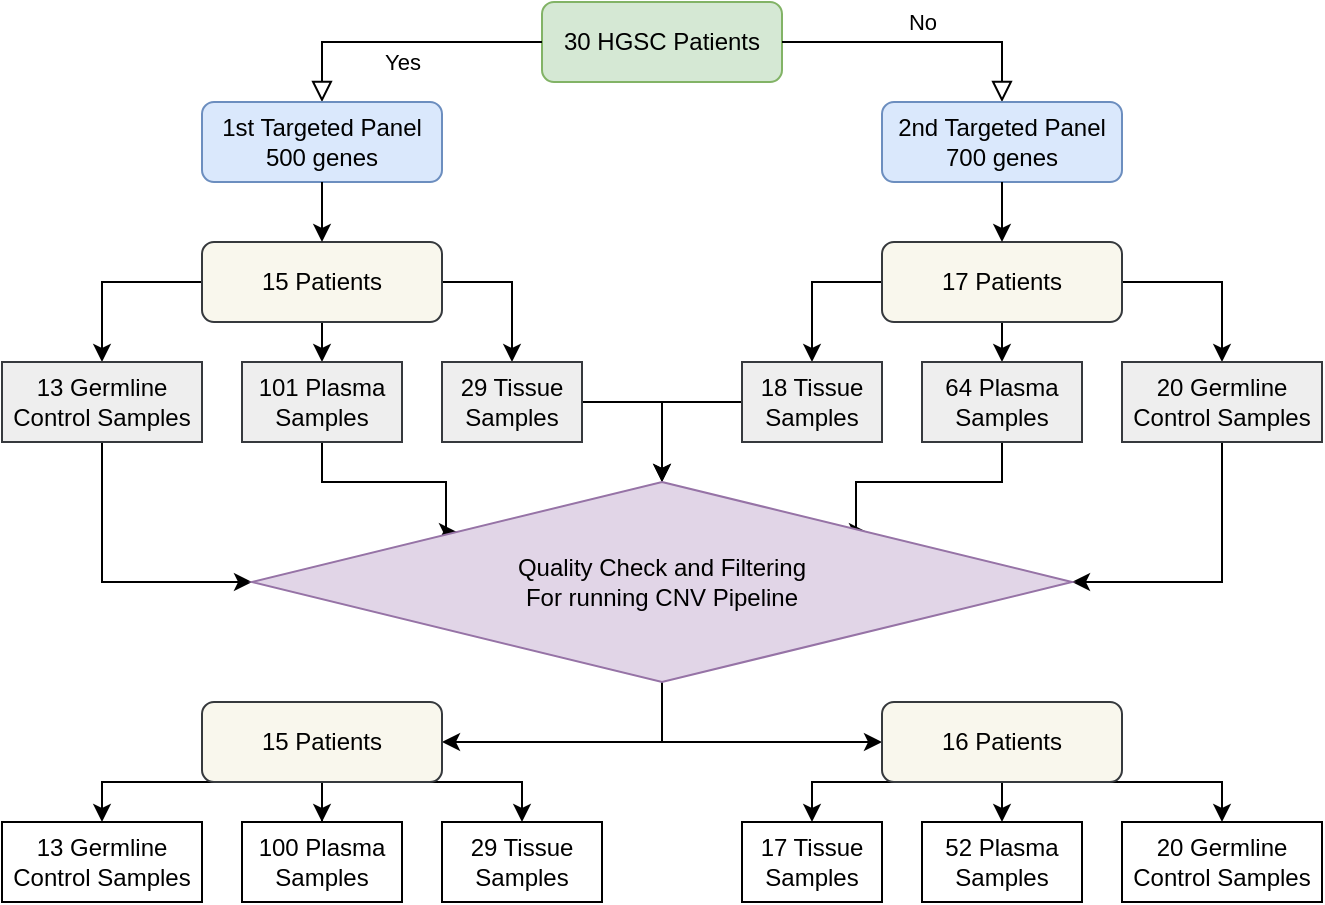 <mxfile version="20.5.1" type="github">
  <diagram id="C5RBs43oDa-KdzZeNtuy" name="Page-1">
    <mxGraphModel dx="1298" dy="840" grid="1" gridSize="10" guides="1" tooltips="1" connect="1" arrows="1" fold="1" page="1" pageScale="1" pageWidth="827" pageHeight="1169" math="0" shadow="0">
      <root>
        <mxCell id="WIyWlLk6GJQsqaUBKTNV-0" />
        <mxCell id="WIyWlLk6GJQsqaUBKTNV-1" parent="WIyWlLk6GJQsqaUBKTNV-0" />
        <mxCell id="WIyWlLk6GJQsqaUBKTNV-3" value="30 HGSC Patients" style="rounded=1;whiteSpace=wrap;html=1;fontSize=12;glass=0;strokeWidth=1;shadow=0;fillColor=#d5e8d4;strokeColor=#82b366;" parent="WIyWlLk6GJQsqaUBKTNV-1" vertex="1">
          <mxGeometry x="360" y="40" width="120" height="40" as="geometry" />
        </mxCell>
        <mxCell id="WIyWlLk6GJQsqaUBKTNV-5" value="No" style="edgeStyle=orthogonalEdgeStyle;rounded=0;html=1;jettySize=auto;orthogonalLoop=1;fontSize=11;endArrow=block;endFill=0;endSize=8;strokeWidth=1;shadow=0;labelBackgroundColor=none;exitX=1;exitY=0.5;exitDx=0;exitDy=0;" parent="WIyWlLk6GJQsqaUBKTNV-1" source="WIyWlLk6GJQsqaUBKTNV-3" target="WIyWlLk6GJQsqaUBKTNV-7" edge="1">
          <mxGeometry y="10" relative="1" as="geometry">
            <mxPoint as="offset" />
          </mxGeometry>
        </mxCell>
        <mxCell id="WIyWlLk6GJQsqaUBKTNV-7" value="2nd Targeted Panel&lt;br&gt;700 genes" style="rounded=1;whiteSpace=wrap;html=1;fontSize=12;glass=0;strokeWidth=1;shadow=0;fillColor=#dae8fc;strokeColor=#6c8ebf;" parent="WIyWlLk6GJQsqaUBKTNV-1" vertex="1">
          <mxGeometry x="530" y="90" width="120" height="40" as="geometry" />
        </mxCell>
        <mxCell id="WIyWlLk6GJQsqaUBKTNV-9" value="Yes" style="edgeStyle=orthogonalEdgeStyle;rounded=0;html=1;jettySize=auto;orthogonalLoop=1;fontSize=11;endArrow=block;endFill=0;endSize=8;strokeWidth=1;shadow=0;labelBackgroundColor=none;exitX=0;exitY=0.5;exitDx=0;exitDy=0;" parent="WIyWlLk6GJQsqaUBKTNV-1" source="WIyWlLk6GJQsqaUBKTNV-3" target="WIyWlLk6GJQsqaUBKTNV-12" edge="1">
          <mxGeometry y="10" relative="1" as="geometry">
            <mxPoint as="offset" />
          </mxGeometry>
        </mxCell>
        <mxCell id="WIyWlLk6GJQsqaUBKTNV-12" value="1st Targeted Panel&lt;br&gt;500 genes" style="rounded=1;whiteSpace=wrap;html=1;fontSize=12;glass=0;strokeWidth=1;shadow=0;fillColor=#dae8fc;strokeColor=#6c8ebf;" parent="WIyWlLk6GJQsqaUBKTNV-1" vertex="1">
          <mxGeometry x="190" y="90" width="120" height="40" as="geometry" />
        </mxCell>
        <mxCell id="cNhFGgeOxqNr8QbMEhMT-14" style="edgeStyle=orthogonalEdgeStyle;rounded=0;orthogonalLoop=1;jettySize=auto;html=1;exitX=0.5;exitY=1;exitDx=0;exitDy=0;entryX=0.5;entryY=0;entryDx=0;entryDy=0;" parent="WIyWlLk6GJQsqaUBKTNV-1" source="cNhFGgeOxqNr8QbMEhMT-0" target="cNhFGgeOxqNr8QbMEhMT-5" edge="1">
          <mxGeometry relative="1" as="geometry" />
        </mxCell>
        <mxCell id="cNhFGgeOxqNr8QbMEhMT-15" style="edgeStyle=orthogonalEdgeStyle;rounded=0;orthogonalLoop=1;jettySize=auto;html=1;exitX=0;exitY=0.5;exitDx=0;exitDy=0;entryX=0.5;entryY=0;entryDx=0;entryDy=0;" parent="WIyWlLk6GJQsqaUBKTNV-1" source="cNhFGgeOxqNr8QbMEhMT-0" target="cNhFGgeOxqNr8QbMEhMT-4" edge="1">
          <mxGeometry relative="1" as="geometry" />
        </mxCell>
        <mxCell id="cNhFGgeOxqNr8QbMEhMT-16" style="edgeStyle=orthogonalEdgeStyle;rounded=0;orthogonalLoop=1;jettySize=auto;html=1;exitX=1;exitY=0.5;exitDx=0;exitDy=0;entryX=0.5;entryY=0;entryDx=0;entryDy=0;" parent="WIyWlLk6GJQsqaUBKTNV-1" source="cNhFGgeOxqNr8QbMEhMT-0" target="cNhFGgeOxqNr8QbMEhMT-6" edge="1">
          <mxGeometry relative="1" as="geometry" />
        </mxCell>
        <mxCell id="cNhFGgeOxqNr8QbMEhMT-0" value="15 Patients" style="rounded=1;whiteSpace=wrap;html=1;fontSize=12;glass=0;strokeWidth=1;shadow=0;fillColor=#f9f7ed;strokeColor=#36393d;" parent="WIyWlLk6GJQsqaUBKTNV-1" vertex="1">
          <mxGeometry x="190" y="160" width="120" height="40" as="geometry" />
        </mxCell>
        <mxCell id="cNhFGgeOxqNr8QbMEhMT-11" style="edgeStyle=orthogonalEdgeStyle;rounded=0;orthogonalLoop=1;jettySize=auto;html=1;exitX=0.5;exitY=1;exitDx=0;exitDy=0;entryX=0.5;entryY=0;entryDx=0;entryDy=0;" parent="WIyWlLk6GJQsqaUBKTNV-1" source="cNhFGgeOxqNr8QbMEhMT-1" target="cNhFGgeOxqNr8QbMEhMT-8" edge="1">
          <mxGeometry relative="1" as="geometry" />
        </mxCell>
        <mxCell id="cNhFGgeOxqNr8QbMEhMT-12" style="edgeStyle=orthogonalEdgeStyle;rounded=0;orthogonalLoop=1;jettySize=auto;html=1;exitX=0;exitY=0.5;exitDx=0;exitDy=0;entryX=0.5;entryY=0;entryDx=0;entryDy=0;" parent="WIyWlLk6GJQsqaUBKTNV-1" source="cNhFGgeOxqNr8QbMEhMT-1" target="cNhFGgeOxqNr8QbMEhMT-9" edge="1">
          <mxGeometry relative="1" as="geometry" />
        </mxCell>
        <mxCell id="cNhFGgeOxqNr8QbMEhMT-13" style="edgeStyle=orthogonalEdgeStyle;rounded=0;orthogonalLoop=1;jettySize=auto;html=1;exitX=1;exitY=0.5;exitDx=0;exitDy=0;" parent="WIyWlLk6GJQsqaUBKTNV-1" source="cNhFGgeOxqNr8QbMEhMT-1" target="cNhFGgeOxqNr8QbMEhMT-7" edge="1">
          <mxGeometry relative="1" as="geometry" />
        </mxCell>
        <mxCell id="cNhFGgeOxqNr8QbMEhMT-1" value="17 Patients" style="rounded=1;whiteSpace=wrap;html=1;fontSize=12;glass=0;strokeWidth=1;shadow=0;fillColor=#f9f7ed;strokeColor=#36393d;" parent="WIyWlLk6GJQsqaUBKTNV-1" vertex="1">
          <mxGeometry x="530" y="160" width="120" height="40" as="geometry" />
        </mxCell>
        <mxCell id="cNhFGgeOxqNr8QbMEhMT-2" value="" style="endArrow=classic;html=1;rounded=0;exitX=0.5;exitY=1;exitDx=0;exitDy=0;entryX=0.5;entryY=0;entryDx=0;entryDy=0;" parent="WIyWlLk6GJQsqaUBKTNV-1" source="WIyWlLk6GJQsqaUBKTNV-12" target="cNhFGgeOxqNr8QbMEhMT-0" edge="1">
          <mxGeometry width="50" height="50" relative="1" as="geometry">
            <mxPoint x="390" y="490" as="sourcePoint" />
            <mxPoint x="310" y="250" as="targetPoint" />
          </mxGeometry>
        </mxCell>
        <mxCell id="cNhFGgeOxqNr8QbMEhMT-3" value="" style="endArrow=classic;html=1;rounded=0;exitX=0.5;exitY=1;exitDx=0;exitDy=0;entryX=0.5;entryY=0;entryDx=0;entryDy=0;" parent="WIyWlLk6GJQsqaUBKTNV-1" source="WIyWlLk6GJQsqaUBKTNV-7" target="cNhFGgeOxqNr8QbMEhMT-1" edge="1">
          <mxGeometry width="50" height="50" relative="1" as="geometry">
            <mxPoint x="310" y="140" as="sourcePoint" />
            <mxPoint x="310" y="170" as="targetPoint" />
          </mxGeometry>
        </mxCell>
        <mxCell id="cNhFGgeOxqNr8QbMEhMT-20" style="edgeStyle=orthogonalEdgeStyle;rounded=0;orthogonalLoop=1;jettySize=auto;html=1;exitX=0.5;exitY=1;exitDx=0;exitDy=0;entryX=0;entryY=0.5;entryDx=0;entryDy=0;" parent="WIyWlLk6GJQsqaUBKTNV-1" source="cNhFGgeOxqNr8QbMEhMT-4" target="cNhFGgeOxqNr8QbMEhMT-18" edge="1">
          <mxGeometry relative="1" as="geometry" />
        </mxCell>
        <mxCell id="cNhFGgeOxqNr8QbMEhMT-4" value="13 Germline Control Samples" style="rounded=0;whiteSpace=wrap;html=1;fillColor=#eeeeee;strokeColor=#36393d;" parent="WIyWlLk6GJQsqaUBKTNV-1" vertex="1">
          <mxGeometry x="90" y="220" width="100" height="40" as="geometry" />
        </mxCell>
        <mxCell id="cNhFGgeOxqNr8QbMEhMT-21" style="edgeStyle=orthogonalEdgeStyle;rounded=0;orthogonalLoop=1;jettySize=auto;html=1;exitX=0.5;exitY=1;exitDx=0;exitDy=0;entryX=0;entryY=0;entryDx=0;entryDy=0;" parent="WIyWlLk6GJQsqaUBKTNV-1" source="cNhFGgeOxqNr8QbMEhMT-5" target="cNhFGgeOxqNr8QbMEhMT-18" edge="1">
          <mxGeometry relative="1" as="geometry">
            <mxPoint x="210" y="330" as="targetPoint" />
            <Array as="points">
              <mxPoint x="250" y="280" />
              <mxPoint x="312" y="280" />
            </Array>
          </mxGeometry>
        </mxCell>
        <mxCell id="cNhFGgeOxqNr8QbMEhMT-5" value="101 Plasma Samples" style="rounded=0;whiteSpace=wrap;html=1;fillColor=#eeeeee;strokeColor=#36393d;" parent="WIyWlLk6GJQsqaUBKTNV-1" vertex="1">
          <mxGeometry x="210" y="220" width="80" height="40" as="geometry" />
        </mxCell>
        <mxCell id="cNhFGgeOxqNr8QbMEhMT-24" style="edgeStyle=orthogonalEdgeStyle;rounded=0;orthogonalLoop=1;jettySize=auto;html=1;exitX=1;exitY=0.5;exitDx=0;exitDy=0;entryX=0.5;entryY=0;entryDx=0;entryDy=0;" parent="WIyWlLk6GJQsqaUBKTNV-1" source="cNhFGgeOxqNr8QbMEhMT-6" target="cNhFGgeOxqNr8QbMEhMT-18" edge="1">
          <mxGeometry relative="1" as="geometry" />
        </mxCell>
        <mxCell id="cNhFGgeOxqNr8QbMEhMT-6" value="29 Tissue Samples" style="rounded=0;whiteSpace=wrap;html=1;fillColor=#eeeeee;strokeColor=#36393d;" parent="WIyWlLk6GJQsqaUBKTNV-1" vertex="1">
          <mxGeometry x="310" y="220" width="70" height="40" as="geometry" />
        </mxCell>
        <mxCell id="cNhFGgeOxqNr8QbMEhMT-27" style="edgeStyle=orthogonalEdgeStyle;rounded=0;orthogonalLoop=1;jettySize=auto;html=1;exitX=0.5;exitY=1;exitDx=0;exitDy=0;entryX=1;entryY=0.5;entryDx=0;entryDy=0;" parent="WIyWlLk6GJQsqaUBKTNV-1" source="cNhFGgeOxqNr8QbMEhMT-7" target="cNhFGgeOxqNr8QbMEhMT-18" edge="1">
          <mxGeometry relative="1" as="geometry" />
        </mxCell>
        <mxCell id="cNhFGgeOxqNr8QbMEhMT-7" value="20 Germline Control Samples" style="rounded=0;whiteSpace=wrap;html=1;fillColor=#eeeeee;strokeColor=#36393d;" parent="WIyWlLk6GJQsqaUBKTNV-1" vertex="1">
          <mxGeometry x="650" y="220" width="100" height="40" as="geometry" />
        </mxCell>
        <mxCell id="cNhFGgeOxqNr8QbMEhMT-26" style="edgeStyle=orthogonalEdgeStyle;rounded=0;orthogonalLoop=1;jettySize=auto;html=1;exitX=0.5;exitY=1;exitDx=0;exitDy=0;entryX=1;entryY=0;entryDx=0;entryDy=0;" parent="WIyWlLk6GJQsqaUBKTNV-1" source="cNhFGgeOxqNr8QbMEhMT-8" target="cNhFGgeOxqNr8QbMEhMT-18" edge="1">
          <mxGeometry relative="1" as="geometry">
            <Array as="points">
              <mxPoint x="590" y="280" />
              <mxPoint x="517" y="280" />
            </Array>
          </mxGeometry>
        </mxCell>
        <mxCell id="cNhFGgeOxqNr8QbMEhMT-8" value="64 Plasma Samples" style="rounded=0;whiteSpace=wrap;html=1;fillColor=#eeeeee;strokeColor=#36393d;" parent="WIyWlLk6GJQsqaUBKTNV-1" vertex="1">
          <mxGeometry x="550" y="220" width="80" height="40" as="geometry" />
        </mxCell>
        <mxCell id="cNhFGgeOxqNr8QbMEhMT-25" style="edgeStyle=orthogonalEdgeStyle;rounded=0;orthogonalLoop=1;jettySize=auto;html=1;exitX=0;exitY=0.5;exitDx=0;exitDy=0;entryX=0.5;entryY=0;entryDx=0;entryDy=0;" parent="WIyWlLk6GJQsqaUBKTNV-1" source="cNhFGgeOxqNr8QbMEhMT-9" target="cNhFGgeOxqNr8QbMEhMT-18" edge="1">
          <mxGeometry relative="1" as="geometry">
            <mxPoint x="420" y="280" as="targetPoint" />
          </mxGeometry>
        </mxCell>
        <mxCell id="cNhFGgeOxqNr8QbMEhMT-9" value="18 Tissue Samples" style="rounded=0;whiteSpace=wrap;html=1;fillColor=#eeeeee;strokeColor=#36393d;" parent="WIyWlLk6GJQsqaUBKTNV-1" vertex="1">
          <mxGeometry x="460" y="220" width="70" height="40" as="geometry" />
        </mxCell>
        <mxCell id="cNhFGgeOxqNr8QbMEhMT-36" style="edgeStyle=orthogonalEdgeStyle;rounded=0;orthogonalLoop=1;jettySize=auto;html=1;exitX=0.5;exitY=1;exitDx=0;exitDy=0;entryX=1;entryY=0.5;entryDx=0;entryDy=0;" parent="WIyWlLk6GJQsqaUBKTNV-1" source="cNhFGgeOxqNr8QbMEhMT-18" target="cNhFGgeOxqNr8QbMEhMT-28" edge="1">
          <mxGeometry relative="1" as="geometry" />
        </mxCell>
        <mxCell id="cNhFGgeOxqNr8QbMEhMT-37" style="edgeStyle=orthogonalEdgeStyle;rounded=0;orthogonalLoop=1;jettySize=auto;html=1;exitX=0.5;exitY=1;exitDx=0;exitDy=0;entryX=0;entryY=0.5;entryDx=0;entryDy=0;" parent="WIyWlLk6GJQsqaUBKTNV-1" source="cNhFGgeOxqNr8QbMEhMT-18" target="cNhFGgeOxqNr8QbMEhMT-29" edge="1">
          <mxGeometry relative="1" as="geometry" />
        </mxCell>
        <mxCell id="cNhFGgeOxqNr8QbMEhMT-18" value="Quality Check and Filtering &lt;br&gt;For running CNV Pipeline" style="rhombus;whiteSpace=wrap;html=1;fillColor=#e1d5e7;strokeColor=#9673a6;" parent="WIyWlLk6GJQsqaUBKTNV-1" vertex="1">
          <mxGeometry x="215" y="280" width="410" height="100" as="geometry" />
        </mxCell>
        <mxCell id="cNhFGgeOxqNr8QbMEhMT-38" style="edgeStyle=orthogonalEdgeStyle;rounded=0;orthogonalLoop=1;jettySize=auto;html=1;exitX=0.5;exitY=1;exitDx=0;exitDy=0;" parent="WIyWlLk6GJQsqaUBKTNV-1" source="cNhFGgeOxqNr8QbMEhMT-28" target="cNhFGgeOxqNr8QbMEhMT-31" edge="1">
          <mxGeometry relative="1" as="geometry" />
        </mxCell>
        <mxCell id="cNhFGgeOxqNr8QbMEhMT-39" style="edgeStyle=orthogonalEdgeStyle;rounded=0;orthogonalLoop=1;jettySize=auto;html=1;exitX=0.5;exitY=1;exitDx=0;exitDy=0;entryX=0.5;entryY=0;entryDx=0;entryDy=0;" parent="WIyWlLk6GJQsqaUBKTNV-1" source="cNhFGgeOxqNr8QbMEhMT-28" target="cNhFGgeOxqNr8QbMEhMT-30" edge="1">
          <mxGeometry relative="1" as="geometry">
            <Array as="points">
              <mxPoint x="140" y="430" />
            </Array>
          </mxGeometry>
        </mxCell>
        <mxCell id="cNhFGgeOxqNr8QbMEhMT-41" style="edgeStyle=orthogonalEdgeStyle;rounded=0;orthogonalLoop=1;jettySize=auto;html=1;exitX=0.5;exitY=1;exitDx=0;exitDy=0;entryX=0.5;entryY=0;entryDx=0;entryDy=0;" parent="WIyWlLk6GJQsqaUBKTNV-1" source="cNhFGgeOxqNr8QbMEhMT-28" target="cNhFGgeOxqNr8QbMEhMT-32" edge="1">
          <mxGeometry relative="1" as="geometry">
            <Array as="points">
              <mxPoint x="350" y="430" />
            </Array>
          </mxGeometry>
        </mxCell>
        <mxCell id="cNhFGgeOxqNr8QbMEhMT-28" value="15 Patients" style="rounded=1;whiteSpace=wrap;html=1;fontSize=12;glass=0;strokeWidth=1;shadow=0;fillColor=#f9f7ed;strokeColor=#36393d;" parent="WIyWlLk6GJQsqaUBKTNV-1" vertex="1">
          <mxGeometry x="190" y="390" width="120" height="40" as="geometry" />
        </mxCell>
        <mxCell id="cNhFGgeOxqNr8QbMEhMT-42" style="edgeStyle=orthogonalEdgeStyle;rounded=0;orthogonalLoop=1;jettySize=auto;html=1;exitX=0.5;exitY=1;exitDx=0;exitDy=0;entryX=0.5;entryY=0;entryDx=0;entryDy=0;" parent="WIyWlLk6GJQsqaUBKTNV-1" source="cNhFGgeOxqNr8QbMEhMT-29" target="cNhFGgeOxqNr8QbMEhMT-35" edge="1">
          <mxGeometry relative="1" as="geometry">
            <Array as="points">
              <mxPoint x="495" y="430" />
            </Array>
          </mxGeometry>
        </mxCell>
        <mxCell id="cNhFGgeOxqNr8QbMEhMT-43" style="edgeStyle=orthogonalEdgeStyle;rounded=0;orthogonalLoop=1;jettySize=auto;html=1;exitX=0.5;exitY=1;exitDx=0;exitDy=0;entryX=0.5;entryY=0;entryDx=0;entryDy=0;" parent="WIyWlLk6GJQsqaUBKTNV-1" source="cNhFGgeOxqNr8QbMEhMT-29" target="cNhFGgeOxqNr8QbMEhMT-34" edge="1">
          <mxGeometry relative="1" as="geometry" />
        </mxCell>
        <mxCell id="cNhFGgeOxqNr8QbMEhMT-44" style="edgeStyle=orthogonalEdgeStyle;rounded=0;orthogonalLoop=1;jettySize=auto;html=1;exitX=0.5;exitY=1;exitDx=0;exitDy=0;entryX=0.5;entryY=0;entryDx=0;entryDy=0;" parent="WIyWlLk6GJQsqaUBKTNV-1" source="cNhFGgeOxqNr8QbMEhMT-29" target="cNhFGgeOxqNr8QbMEhMT-33" edge="1">
          <mxGeometry relative="1" as="geometry">
            <Array as="points">
              <mxPoint x="700" y="430" />
            </Array>
          </mxGeometry>
        </mxCell>
        <mxCell id="cNhFGgeOxqNr8QbMEhMT-29" value="16 Patients" style="rounded=1;whiteSpace=wrap;html=1;fontSize=12;glass=0;strokeWidth=1;shadow=0;fillColor=#f9f7ed;strokeColor=#36393d;" parent="WIyWlLk6GJQsqaUBKTNV-1" vertex="1">
          <mxGeometry x="530" y="390" width="120" height="40" as="geometry" />
        </mxCell>
        <mxCell id="cNhFGgeOxqNr8QbMEhMT-30" value="13 Germline Control Samples" style="rounded=0;whiteSpace=wrap;html=1;" parent="WIyWlLk6GJQsqaUBKTNV-1" vertex="1">
          <mxGeometry x="90" y="450" width="100" height="40" as="geometry" />
        </mxCell>
        <mxCell id="cNhFGgeOxqNr8QbMEhMT-31" value="100 Plasma Samples" style="rounded=0;whiteSpace=wrap;html=1;" parent="WIyWlLk6GJQsqaUBKTNV-1" vertex="1">
          <mxGeometry x="210" y="450" width="80" height="40" as="geometry" />
        </mxCell>
        <mxCell id="cNhFGgeOxqNr8QbMEhMT-32" value="29 Tissue Samples" style="rounded=0;whiteSpace=wrap;html=1;" parent="WIyWlLk6GJQsqaUBKTNV-1" vertex="1">
          <mxGeometry x="310" y="450" width="80" height="40" as="geometry" />
        </mxCell>
        <mxCell id="cNhFGgeOxqNr8QbMEhMT-33" value="20 Germline Control Samples" style="rounded=0;whiteSpace=wrap;html=1;" parent="WIyWlLk6GJQsqaUBKTNV-1" vertex="1">
          <mxGeometry x="650" y="450" width="100" height="40" as="geometry" />
        </mxCell>
        <mxCell id="cNhFGgeOxqNr8QbMEhMT-34" value="52 Plasma Samples" style="rounded=0;whiteSpace=wrap;html=1;" parent="WIyWlLk6GJQsqaUBKTNV-1" vertex="1">
          <mxGeometry x="550" y="450" width="80" height="40" as="geometry" />
        </mxCell>
        <mxCell id="cNhFGgeOxqNr8QbMEhMT-35" value="17 Tissue Samples" style="rounded=0;whiteSpace=wrap;html=1;" parent="WIyWlLk6GJQsqaUBKTNV-1" vertex="1">
          <mxGeometry x="460" y="450" width="70" height="40" as="geometry" />
        </mxCell>
      </root>
    </mxGraphModel>
  </diagram>
</mxfile>
